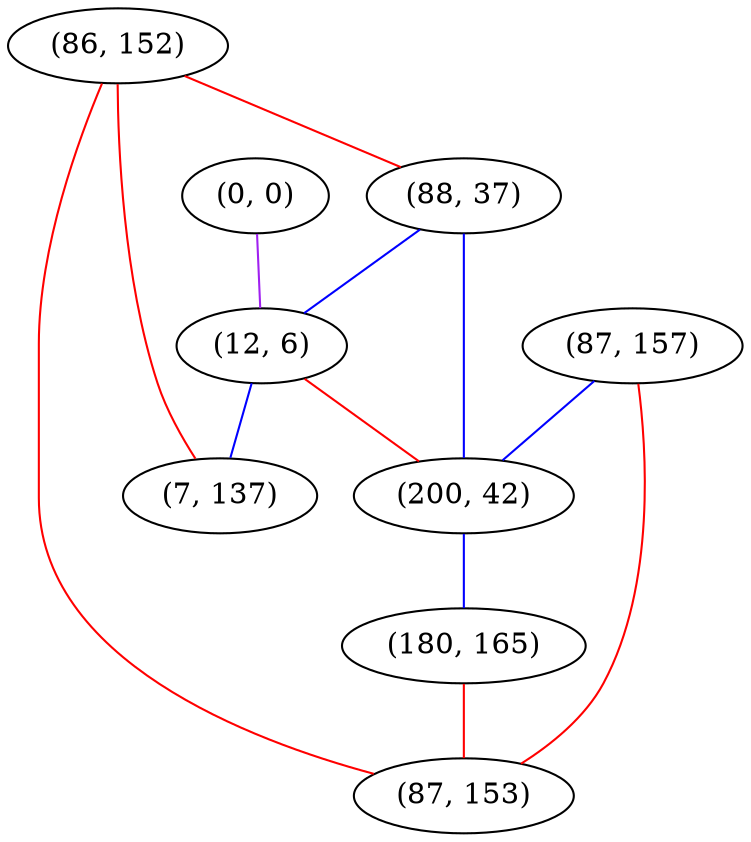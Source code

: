 graph "" {
"(0, 0)";
"(86, 152)";
"(87, 157)";
"(88, 37)";
"(12, 6)";
"(200, 42)";
"(180, 165)";
"(7, 137)";
"(87, 153)";
"(0, 0)" -- "(12, 6)"  [color=purple, key=0, weight=4];
"(86, 152)" -- "(87, 153)"  [color=red, key=0, weight=1];
"(86, 152)" -- "(88, 37)"  [color=red, key=0, weight=1];
"(86, 152)" -- "(7, 137)"  [color=red, key=0, weight=1];
"(87, 157)" -- "(200, 42)"  [color=blue, key=0, weight=3];
"(87, 157)" -- "(87, 153)"  [color=red, key=0, weight=1];
"(88, 37)" -- "(200, 42)"  [color=blue, key=0, weight=3];
"(88, 37)" -- "(12, 6)"  [color=blue, key=0, weight=3];
"(12, 6)" -- "(200, 42)"  [color=red, key=0, weight=1];
"(12, 6)" -- "(7, 137)"  [color=blue, key=0, weight=3];
"(200, 42)" -- "(180, 165)"  [color=blue, key=0, weight=3];
"(180, 165)" -- "(87, 153)"  [color=red, key=0, weight=1];
}
